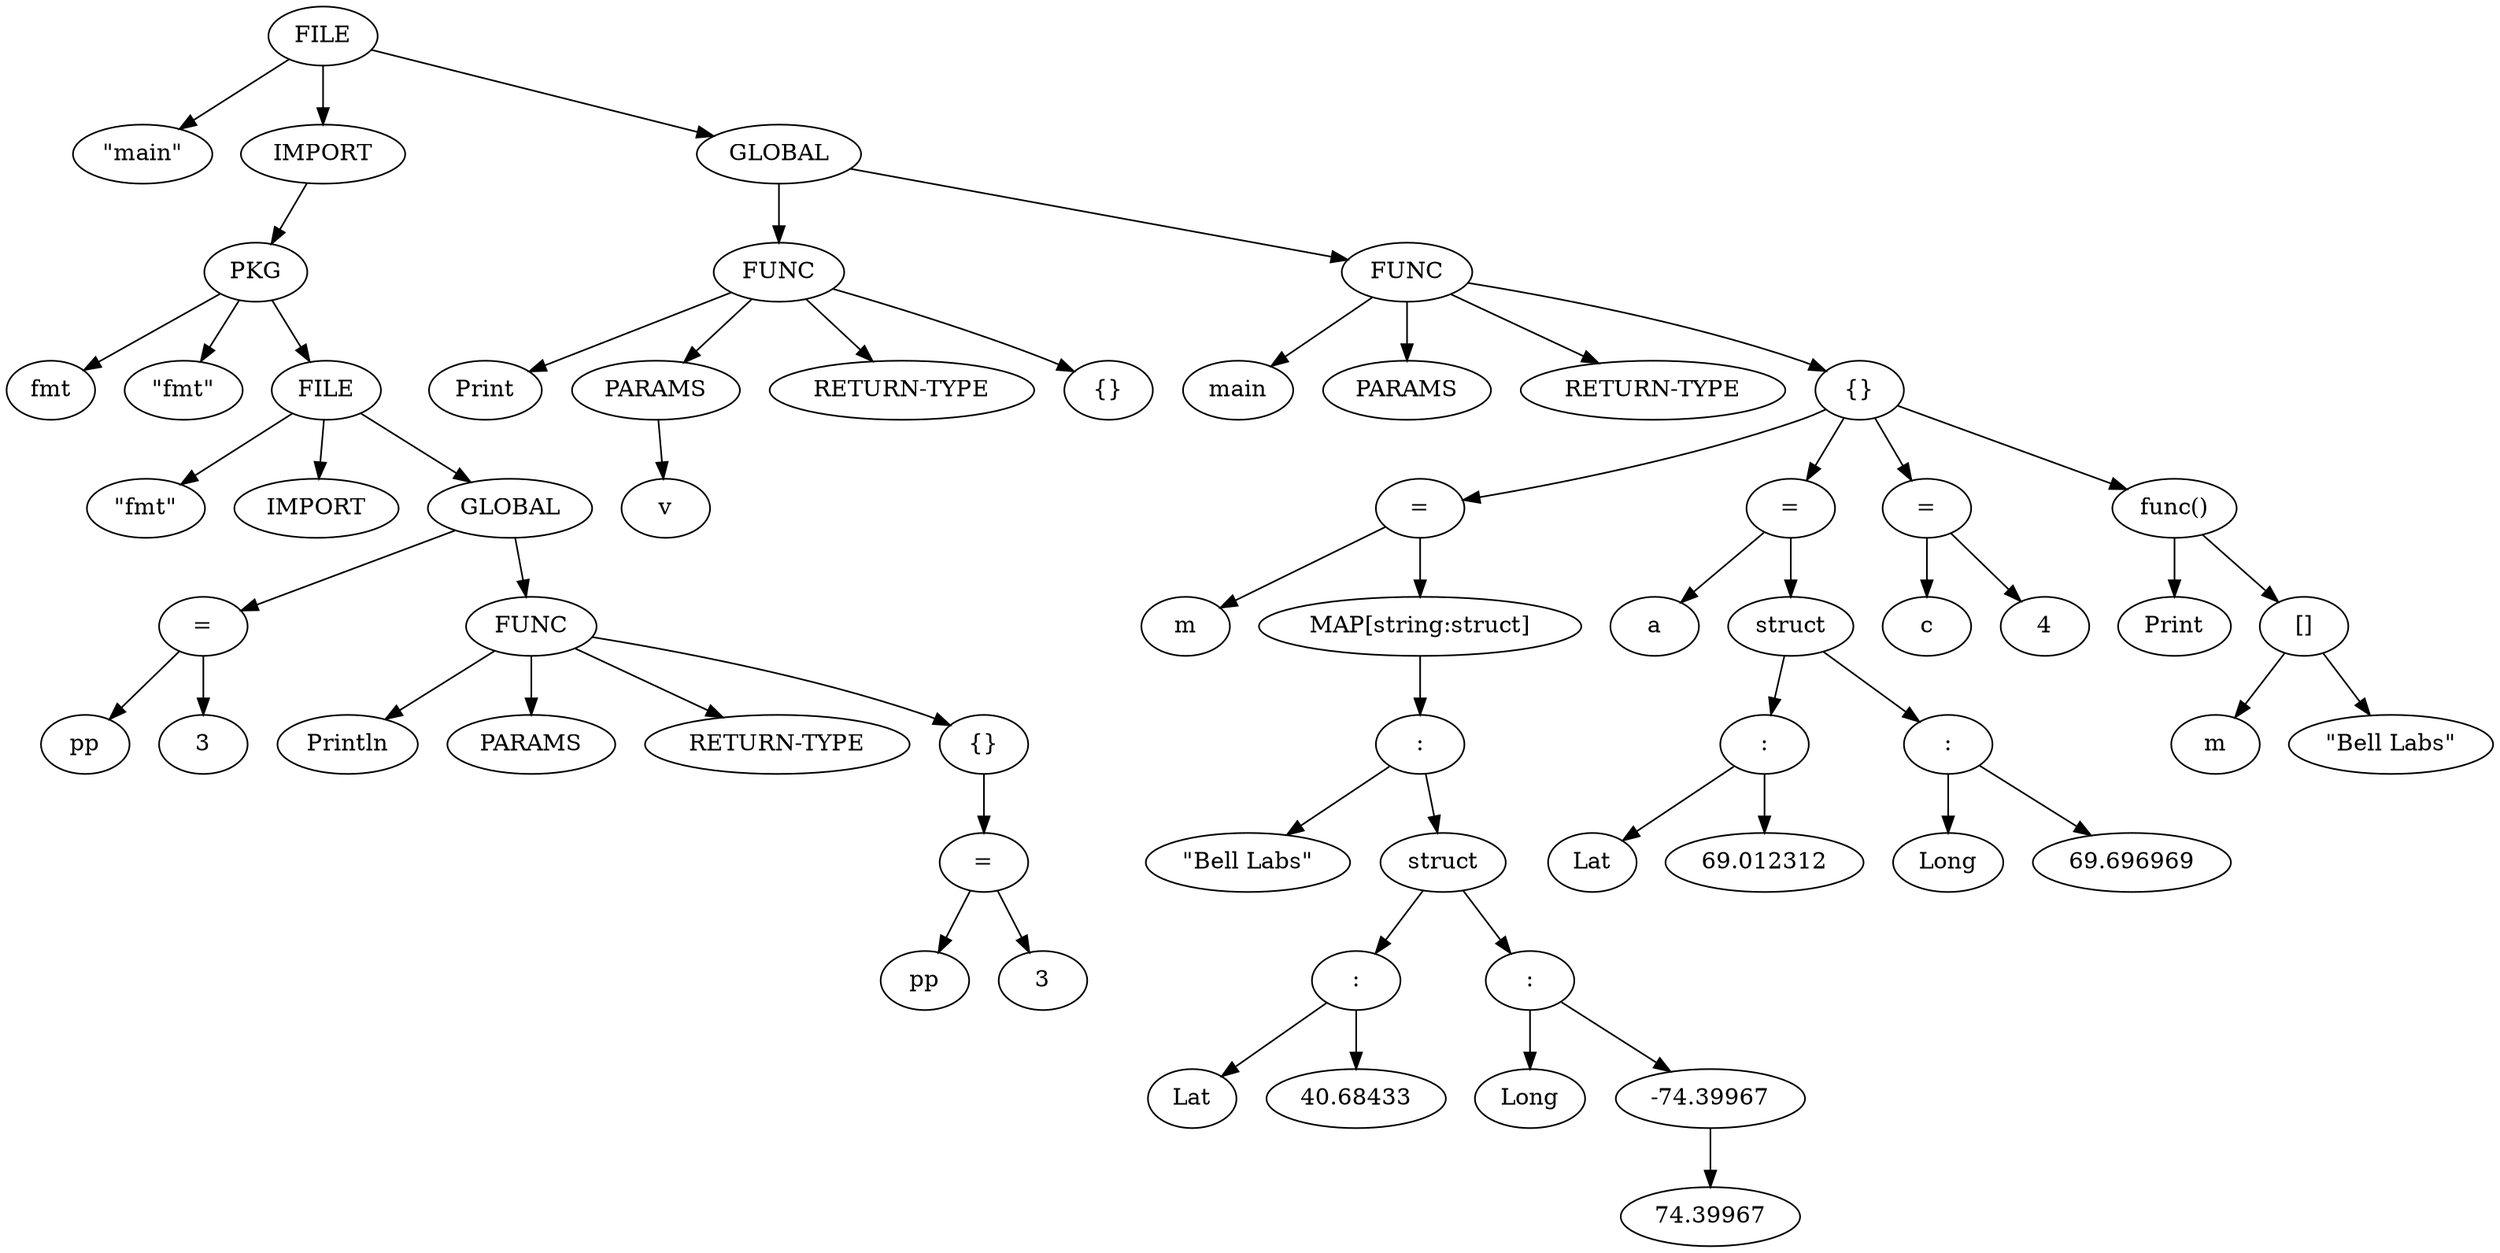 digraph G {
	0 -> 1;
	0 -> 2;
	2 -> 3;
	3 -> 4;
	3 -> 5;
	3 -> 6;
	6 -> 7;
	6 -> 8;
	6 -> 9;
	9 -> 10;
	10 -> 11;
	10 -> 12;
	9 -> 13;
	13 -> 14;
	13 -> 15;
	13 -> 16;
	13 -> 17;
	17 -> 18;
	18 -> 19;
	18 -> 20;
	0 -> 21;
	21 -> 22;
	22 -> 23;
	22 -> 24;
	24 -> 25;
	22 -> 26;
	22 -> 27;
	21 -> 28;
	28 -> 29;
	28 -> 30;
	28 -> 31;
	28 -> 32;
	32 -> 33;
	33 -> 34;
	33 -> 35;
	35 -> 36;
	36 -> 37;
	36 -> 38;
	38 -> 39;
	39 -> 40;
	39 -> 41;
	38 -> 42;
	42 -> 43;
	42 -> 44;
	44 -> 45;
	32 -> 46;
	46 -> 47;
	46 -> 48;
	48 -> 49;
	49 -> 50;
	49 -> 51;
	48 -> 52;
	52 -> 53;
	52 -> 54;
	32 -> 55;
	55 -> 56;
	55 -> 57;
	32 -> 58;
	58 -> 59;
	58 -> 60;
	60 -> 61;
	60 -> 62;
	0 [label=FILE];	1 [label="\"main\""];	2 [label="IMPORT"];	3 [label="PKG"];	4 [label="fmt"];	5 [label="\"fmt\""];	6 [label="FILE"];	7 [label="\"fmt\""];	8 [label="IMPORT"];	9 [label="GLOBAL"];	10 [label="="];	11 [label="pp"];	12 [label="3"];	13 [label="FUNC"];	14 [label="Println"];	15 [label="PARAMS"];	16 [label="RETURN-TYPE"];	17 [label="{}"];	18 [label="="];	19 [label="pp"];	20 [label="3"];	21 [label="GLOBAL"];	22 [label="FUNC"];	23 [label="Print"];	24 [label="PARAMS"];	25 [label="v"];	26 [label="RETURN-TYPE"];	27 [label="{}"];	28 [label="FUNC"];	29 [label="main"];	30 [label="PARAMS"];	31 [label="RETURN-TYPE"];	32 [label="{}"];	33 [label="="];	34 [label="m"];	35 [label="MAP[string:struct]"];	36 [label=":"];	37 [label="\"Bell Labs\""];	38 [label="struct"];	39 [label=":"];	40 [label="Lat"];	41 [label="40.68433"];	42 [label=":"];	43 [label="Long"];	44 [label="-74.39967"];	45 [label="74.39967"];	46 [label="="];	47 [label="a"];	48 [label="struct"];	49 [label=":"];	50 [label="Lat"];	51 [label="69.012312"];	52 [label=":"];	53 [label="Long"];	54 [label="69.696969"];	55 [label="="];	56 [label="c"];	57 [label="4"];	58 [label="func()"];	59 [label="Print"];	60 [label="[]"];	61 [label="m"];	62 [label="\"Bell Labs\""];
}